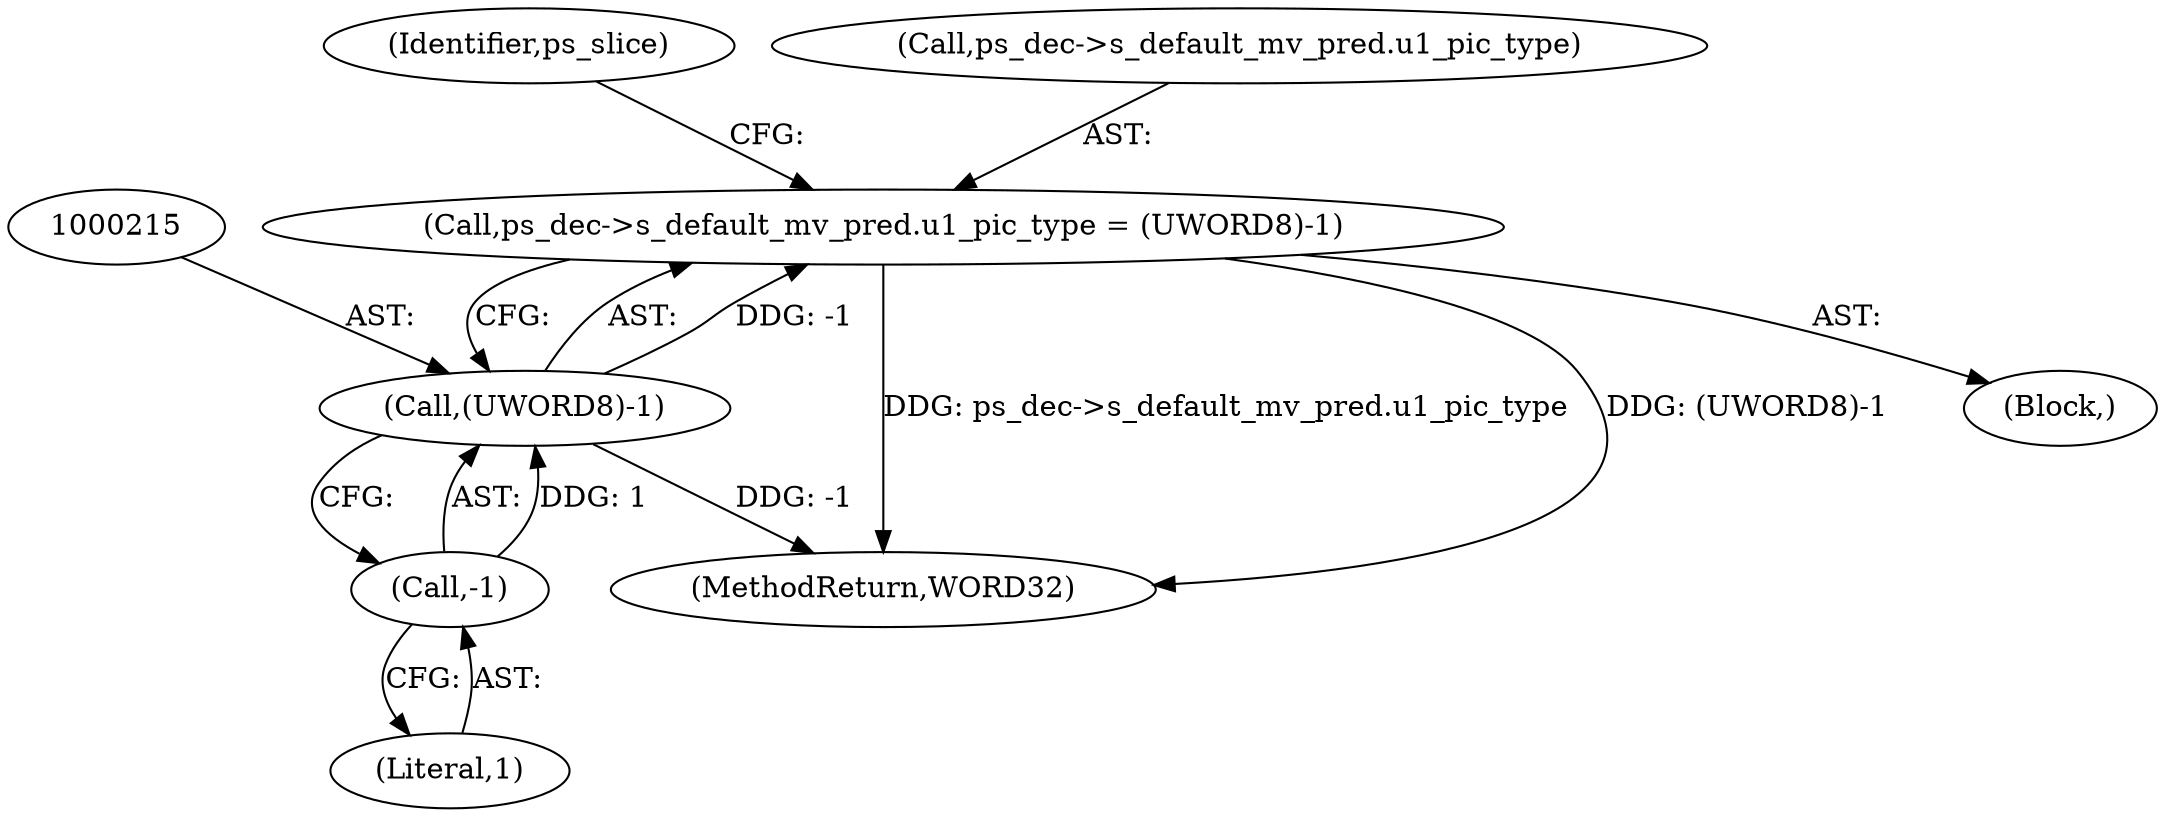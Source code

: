 digraph "0_Android_943323f1d9d3dd5c2634deb26cbe72343ca6b3db_0@pointer" {
"1000208" [label="(Call,ps_dec->s_default_mv_pred.u1_pic_type = (UWORD8)-1)"];
"1000214" [label="(Call,(UWORD8)-1)"];
"1000216" [label="(Call,-1)"];
"1000208" [label="(Call,ps_dec->s_default_mv_pred.u1_pic_type = (UWORD8)-1)"];
"1001235" [label="(MethodReturn,WORD32)"];
"1000217" [label="(Literal,1)"];
"1000220" [label="(Identifier,ps_slice)"];
"1000214" [label="(Call,(UWORD8)-1)"];
"1000216" [label="(Call,-1)"];
"1000155" [label="(Block,)"];
"1000209" [label="(Call,ps_dec->s_default_mv_pred.u1_pic_type)"];
"1000208" -> "1000155"  [label="AST: "];
"1000208" -> "1000214"  [label="CFG: "];
"1000209" -> "1000208"  [label="AST: "];
"1000214" -> "1000208"  [label="AST: "];
"1000220" -> "1000208"  [label="CFG: "];
"1000208" -> "1001235"  [label="DDG: ps_dec->s_default_mv_pred.u1_pic_type"];
"1000208" -> "1001235"  [label="DDG: (UWORD8)-1"];
"1000214" -> "1000208"  [label="DDG: -1"];
"1000214" -> "1000216"  [label="CFG: "];
"1000215" -> "1000214"  [label="AST: "];
"1000216" -> "1000214"  [label="AST: "];
"1000214" -> "1001235"  [label="DDG: -1"];
"1000216" -> "1000214"  [label="DDG: 1"];
"1000216" -> "1000217"  [label="CFG: "];
"1000217" -> "1000216"  [label="AST: "];
}
